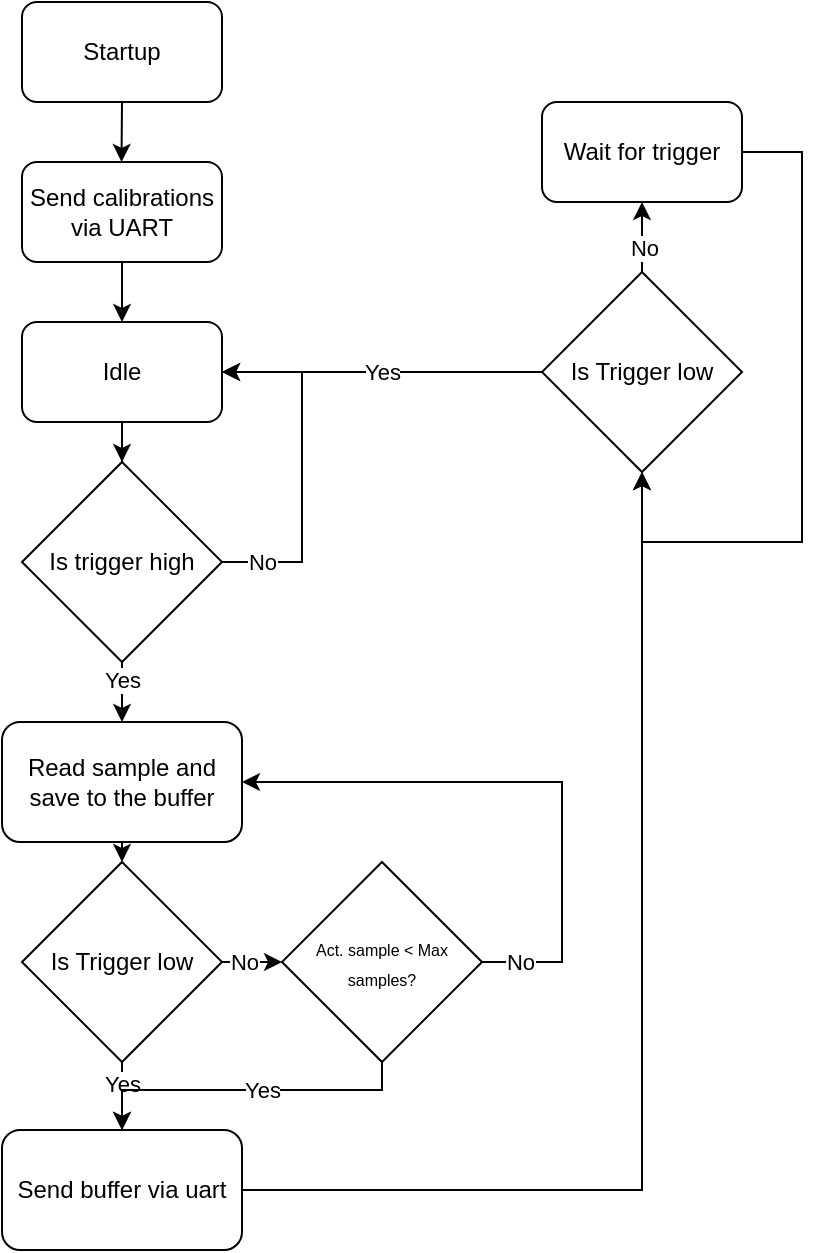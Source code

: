 <mxfile version="28.0.7">
  <diagram name="Strona-1" id="owIsb9BMfZxMMVUm4MY2">
    <mxGraphModel dx="1166" dy="1808" grid="1" gridSize="10" guides="1" tooltips="1" connect="1" arrows="1" fold="1" page="1" pageScale="1" pageWidth="827" pageHeight="1169" math="0" shadow="0">
      <root>
        <mxCell id="0" />
        <mxCell id="1" parent="0" />
        <mxCell id="St05ie4cxYl6sTqOBAvf-14" value="" style="edgeStyle=orthogonalEdgeStyle;rounded=0;orthogonalLoop=1;jettySize=auto;html=1;" edge="1" parent="1" source="St05ie4cxYl6sTqOBAvf-8" target="St05ie4cxYl6sTqOBAvf-11">
          <mxGeometry relative="1" as="geometry" />
        </mxCell>
        <mxCell id="St05ie4cxYl6sTqOBAvf-8" value="&lt;div&gt;Idle&lt;/div&gt;" style="rounded=1;whiteSpace=wrap;html=1;" vertex="1" parent="1">
          <mxGeometry x="350" y="120" width="100" height="50" as="geometry" />
        </mxCell>
        <mxCell id="St05ie4cxYl6sTqOBAvf-15" style="edgeStyle=orthogonalEdgeStyle;rounded=0;orthogonalLoop=1;jettySize=auto;html=1;exitX=1;exitY=0.5;exitDx=0;exitDy=0;entryX=1;entryY=0.5;entryDx=0;entryDy=0;" edge="1" parent="1" source="St05ie4cxYl6sTqOBAvf-11" target="St05ie4cxYl6sTqOBAvf-8">
          <mxGeometry relative="1" as="geometry">
            <Array as="points">
              <mxPoint x="490" y="240" />
              <mxPoint x="490" y="145" />
            </Array>
          </mxGeometry>
        </mxCell>
        <mxCell id="St05ie4cxYl6sTqOBAvf-17" value="&lt;div&gt;No&lt;/div&gt;" style="edgeLabel;html=1;align=center;verticalAlign=middle;resizable=0;points=[];" vertex="1" connectable="0" parent="St05ie4cxYl6sTqOBAvf-15">
          <mxGeometry x="-0.815" y="-2" relative="1" as="geometry">
            <mxPoint x="4" y="-2" as="offset" />
          </mxGeometry>
        </mxCell>
        <mxCell id="St05ie4cxYl6sTqOBAvf-22" style="edgeStyle=orthogonalEdgeStyle;rounded=0;orthogonalLoop=1;jettySize=auto;html=1;exitX=0.5;exitY=1;exitDx=0;exitDy=0;entryX=0.5;entryY=0;entryDx=0;entryDy=0;" edge="1" parent="1" source="St05ie4cxYl6sTqOBAvf-11" target="St05ie4cxYl6sTqOBAvf-21">
          <mxGeometry relative="1" as="geometry" />
        </mxCell>
        <mxCell id="St05ie4cxYl6sTqOBAvf-68" value="Yes" style="edgeLabel;html=1;align=center;verticalAlign=middle;resizable=0;points=[];" vertex="1" connectable="0" parent="St05ie4cxYl6sTqOBAvf-22">
          <mxGeometry x="-0.448" relative="1" as="geometry">
            <mxPoint as="offset" />
          </mxGeometry>
        </mxCell>
        <mxCell id="St05ie4cxYl6sTqOBAvf-11" value="Is trigger high" style="rhombus;whiteSpace=wrap;html=1;" vertex="1" parent="1">
          <mxGeometry x="350" y="190" width="100" height="100" as="geometry" />
        </mxCell>
        <mxCell id="St05ie4cxYl6sTqOBAvf-25" style="edgeStyle=orthogonalEdgeStyle;rounded=0;orthogonalLoop=1;jettySize=auto;html=1;exitX=0.5;exitY=1;exitDx=0;exitDy=0;entryX=0.5;entryY=0;entryDx=0;entryDy=0;" edge="1" parent="1" source="St05ie4cxYl6sTqOBAvf-21" target="St05ie4cxYl6sTqOBAvf-23">
          <mxGeometry relative="1" as="geometry" />
        </mxCell>
        <mxCell id="St05ie4cxYl6sTqOBAvf-21" value="Read sample and save to the buffer" style="rounded=1;whiteSpace=wrap;html=1;" vertex="1" parent="1">
          <mxGeometry x="340" y="320" width="120" height="60" as="geometry" />
        </mxCell>
        <mxCell id="St05ie4cxYl6sTqOBAvf-36" style="edgeStyle=orthogonalEdgeStyle;rounded=0;orthogonalLoop=1;jettySize=auto;html=1;exitX=1;exitY=0.5;exitDx=0;exitDy=0;entryX=0;entryY=0.5;entryDx=0;entryDy=0;" edge="1" parent="1" source="St05ie4cxYl6sTqOBAvf-23" target="St05ie4cxYl6sTqOBAvf-29">
          <mxGeometry relative="1" as="geometry" />
        </mxCell>
        <mxCell id="St05ie4cxYl6sTqOBAvf-37" value="No" style="edgeLabel;html=1;align=center;verticalAlign=middle;resizable=0;points=[];" vertex="1" connectable="0" parent="St05ie4cxYl6sTqOBAvf-36">
          <mxGeometry x="-0.303" y="-2" relative="1" as="geometry">
            <mxPoint y="-2" as="offset" />
          </mxGeometry>
        </mxCell>
        <mxCell id="St05ie4cxYl6sTqOBAvf-42" style="edgeStyle=orthogonalEdgeStyle;rounded=0;orthogonalLoop=1;jettySize=auto;html=1;exitX=0.5;exitY=1;exitDx=0;exitDy=0;entryX=0.5;entryY=0;entryDx=0;entryDy=0;" edge="1" parent="1" source="St05ie4cxYl6sTqOBAvf-23" target="St05ie4cxYl6sTqOBAvf-41">
          <mxGeometry relative="1" as="geometry" />
        </mxCell>
        <mxCell id="St05ie4cxYl6sTqOBAvf-45" value="Yes" style="edgeLabel;html=1;align=center;verticalAlign=middle;resizable=0;points=[];" vertex="1" connectable="0" parent="St05ie4cxYl6sTqOBAvf-42">
          <mxGeometry x="-0.627" y="1" relative="1" as="geometry">
            <mxPoint x="-1" y="4" as="offset" />
          </mxGeometry>
        </mxCell>
        <mxCell id="St05ie4cxYl6sTqOBAvf-23" value="Is Trigger low" style="rhombus;whiteSpace=wrap;html=1;" vertex="1" parent="1">
          <mxGeometry x="350" y="390" width="100" height="100" as="geometry" />
        </mxCell>
        <mxCell id="St05ie4cxYl6sTqOBAvf-34" style="edgeStyle=orthogonalEdgeStyle;rounded=0;orthogonalLoop=1;jettySize=auto;html=1;exitX=1;exitY=0.5;exitDx=0;exitDy=0;entryX=1;entryY=0.5;entryDx=0;entryDy=0;" edge="1" parent="1" source="St05ie4cxYl6sTqOBAvf-29" target="St05ie4cxYl6sTqOBAvf-21">
          <mxGeometry relative="1" as="geometry">
            <Array as="points">
              <mxPoint x="620" y="440" />
              <mxPoint x="620" y="350" />
            </Array>
          </mxGeometry>
        </mxCell>
        <mxCell id="St05ie4cxYl6sTqOBAvf-38" value="No" style="edgeLabel;html=1;align=center;verticalAlign=middle;resizable=0;points=[];" vertex="1" connectable="0" parent="St05ie4cxYl6sTqOBAvf-34">
          <mxGeometry x="-0.813" y="2" relative="1" as="geometry">
            <mxPoint x="-8" y="2" as="offset" />
          </mxGeometry>
        </mxCell>
        <mxCell id="St05ie4cxYl6sTqOBAvf-43" style="edgeStyle=orthogonalEdgeStyle;rounded=0;orthogonalLoop=1;jettySize=auto;html=1;exitX=0.5;exitY=1;exitDx=0;exitDy=0;entryX=0.5;entryY=0;entryDx=0;entryDy=0;" edge="1" parent="1" source="St05ie4cxYl6sTqOBAvf-29" target="St05ie4cxYl6sTqOBAvf-41">
          <mxGeometry relative="1" as="geometry">
            <Array as="points">
              <mxPoint x="530" y="504" />
              <mxPoint x="400" y="504" />
            </Array>
          </mxGeometry>
        </mxCell>
        <mxCell id="St05ie4cxYl6sTqOBAvf-44" value="Yes" style="edgeLabel;html=1;align=center;verticalAlign=middle;resizable=0;points=[];" vertex="1" connectable="0" parent="St05ie4cxYl6sTqOBAvf-43">
          <mxGeometry x="-0.342" relative="1" as="geometry">
            <mxPoint x="-20" as="offset" />
          </mxGeometry>
        </mxCell>
        <mxCell id="St05ie4cxYl6sTqOBAvf-29" value="&lt;font style=&quot;font-size: 8px;&quot;&gt;Act. sample &amp;lt; Max samples?&lt;/font&gt;" style="rhombus;whiteSpace=wrap;html=1;" vertex="1" parent="1">
          <mxGeometry x="480" y="390" width="100" height="100" as="geometry" />
        </mxCell>
        <mxCell id="St05ie4cxYl6sTqOBAvf-58" style="edgeStyle=orthogonalEdgeStyle;rounded=0;orthogonalLoop=1;jettySize=auto;html=1;exitX=1;exitY=0.5;exitDx=0;exitDy=0;entryX=0.5;entryY=1;entryDx=0;entryDy=0;" edge="1" parent="1" source="St05ie4cxYl6sTqOBAvf-41" target="St05ie4cxYl6sTqOBAvf-57">
          <mxGeometry relative="1" as="geometry" />
        </mxCell>
        <mxCell id="St05ie4cxYl6sTqOBAvf-41" value="Send buffer via uart" style="rounded=1;whiteSpace=wrap;html=1;" vertex="1" parent="1">
          <mxGeometry x="340" y="524" width="120" height="60" as="geometry" />
        </mxCell>
        <mxCell id="St05ie4cxYl6sTqOBAvf-51" style="edgeStyle=orthogonalEdgeStyle;rounded=0;orthogonalLoop=1;jettySize=auto;html=1;exitX=0.5;exitY=1;exitDx=0;exitDy=0;" edge="1" parent="1" source="St05ie4cxYl6sTqOBAvf-50">
          <mxGeometry relative="1" as="geometry">
            <mxPoint x="399.759" y="40" as="targetPoint" />
          </mxGeometry>
        </mxCell>
        <mxCell id="St05ie4cxYl6sTqOBAvf-50" value="Startup" style="rounded=1;whiteSpace=wrap;html=1;" vertex="1" parent="1">
          <mxGeometry x="350" y="-40" width="100" height="50" as="geometry" />
        </mxCell>
        <mxCell id="St05ie4cxYl6sTqOBAvf-53" style="edgeStyle=orthogonalEdgeStyle;rounded=0;orthogonalLoop=1;jettySize=auto;html=1;exitX=0.5;exitY=1;exitDx=0;exitDy=0;entryX=0.5;entryY=0;entryDx=0;entryDy=0;" edge="1" parent="1" source="St05ie4cxYl6sTqOBAvf-52" target="St05ie4cxYl6sTqOBAvf-8">
          <mxGeometry relative="1" as="geometry" />
        </mxCell>
        <mxCell id="St05ie4cxYl6sTqOBAvf-52" value="Send calibrations via UART" style="rounded=1;whiteSpace=wrap;html=1;" vertex="1" parent="1">
          <mxGeometry x="350" y="40" width="100" height="50" as="geometry" />
        </mxCell>
        <mxCell id="St05ie4cxYl6sTqOBAvf-66" style="edgeStyle=orthogonalEdgeStyle;rounded=0;orthogonalLoop=1;jettySize=auto;html=1;exitX=1;exitY=0.5;exitDx=0;exitDy=0;entryX=0.5;entryY=1;entryDx=0;entryDy=0;" edge="1" parent="1" source="St05ie4cxYl6sTqOBAvf-55" target="St05ie4cxYl6sTqOBAvf-57">
          <mxGeometry relative="1" as="geometry">
            <mxPoint x="660" y="200" as="targetPoint" />
            <Array as="points">
              <mxPoint x="740" y="35" />
              <mxPoint x="740" y="230" />
              <mxPoint x="660" y="230" />
            </Array>
          </mxGeometry>
        </mxCell>
        <mxCell id="St05ie4cxYl6sTqOBAvf-55" value="Wait for trigger" style="rounded=1;whiteSpace=wrap;html=1;" vertex="1" parent="1">
          <mxGeometry x="610" y="10" width="100" height="50" as="geometry" />
        </mxCell>
        <mxCell id="St05ie4cxYl6sTqOBAvf-59" style="edgeStyle=orthogonalEdgeStyle;rounded=0;orthogonalLoop=1;jettySize=auto;html=1;exitX=0;exitY=0.5;exitDx=0;exitDy=0;" edge="1" parent="1" source="St05ie4cxYl6sTqOBAvf-57">
          <mxGeometry relative="1" as="geometry">
            <mxPoint x="450" y="145" as="targetPoint" />
          </mxGeometry>
        </mxCell>
        <mxCell id="St05ie4cxYl6sTqOBAvf-61" value="Yes" style="edgeLabel;html=1;align=center;verticalAlign=middle;resizable=0;points=[];" vertex="1" connectable="0" parent="St05ie4cxYl6sTqOBAvf-59">
          <mxGeometry x="-0.311" y="-3" relative="1" as="geometry">
            <mxPoint x="-25" y="3" as="offset" />
          </mxGeometry>
        </mxCell>
        <mxCell id="St05ie4cxYl6sTqOBAvf-62" style="edgeStyle=orthogonalEdgeStyle;rounded=0;orthogonalLoop=1;jettySize=auto;html=1;exitX=0.5;exitY=0;exitDx=0;exitDy=0;entryX=0.5;entryY=1;entryDx=0;entryDy=0;" edge="1" parent="1" source="St05ie4cxYl6sTqOBAvf-57" target="St05ie4cxYl6sTqOBAvf-55">
          <mxGeometry relative="1" as="geometry" />
        </mxCell>
        <mxCell id="St05ie4cxYl6sTqOBAvf-65" value="No" style="edgeLabel;html=1;align=center;verticalAlign=middle;resizable=0;points=[];" vertex="1" connectable="0" parent="St05ie4cxYl6sTqOBAvf-62">
          <mxGeometry x="-0.309" y="-1" relative="1" as="geometry">
            <mxPoint as="offset" />
          </mxGeometry>
        </mxCell>
        <mxCell id="St05ie4cxYl6sTqOBAvf-57" value="Is Trigger low" style="rhombus;whiteSpace=wrap;html=1;" vertex="1" parent="1">
          <mxGeometry x="610" y="95" width="100" height="100" as="geometry" />
        </mxCell>
      </root>
    </mxGraphModel>
  </diagram>
</mxfile>
